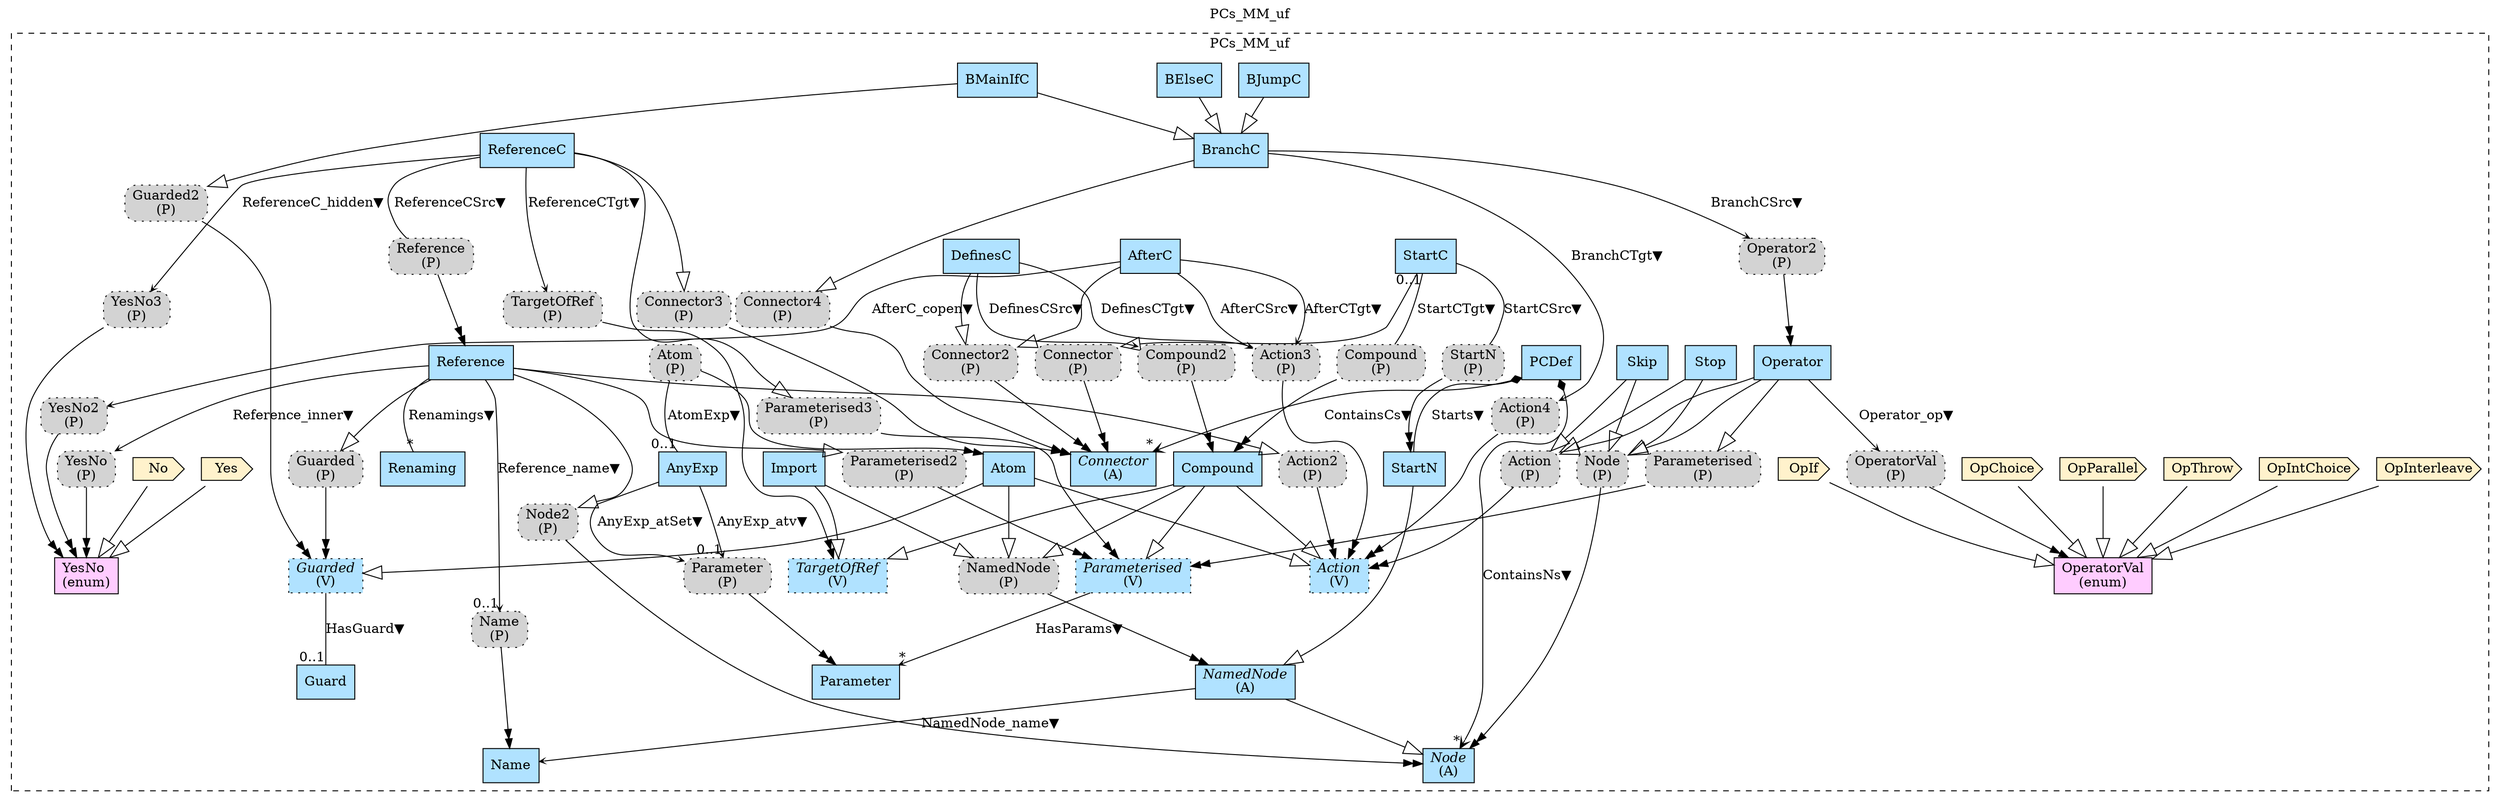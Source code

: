 digraph {graph[label=PCs_MM_uf,labelloc=tl,labelfontsize=12];
subgraph cluster_PCs_MM_uf{style=dashed;label=PCs_MM_uf;
"NamedNode"[shape=record,fillcolor=lightskyblue1,style = filled,label=<{<I>NamedNode</I><br/>(A)}>];
"Name"[shape=record,fillcolor=lightskyblue1,style = filled,label="Name"];
"Node"[shape=record,fillcolor=lightskyblue1,style = filled,label=<{<I>Node</I><br/>(A)}>];
"Connector"[shape=record,fillcolor=lightskyblue1,style = filled,label=<{<I>Connector</I><br/>(A)}>];
"PCDef"[shape=record,fillcolor=lightskyblue1,style = filled,label="PCDef"];
"StartN"[shape=record,fillcolor=lightskyblue1,style = filled,label="StartN"];
"PNamedNode"[shape=box,fillcolor=lightgray,style ="rounded,filled,dotted",label=<NamedNode<br/>(P)>];
"Import"[shape=record,fillcolor=lightskyblue1,style = filled,label="Import"];
"TargetOfRef"[shape=record,fillcolor=lightskyblue1,style ="filled,dotted",label=<{<I>TargetOfRef</I><br/>(V)}>];
"Atom"[shape=record,fillcolor=lightskyblue1,style = filled,label="Atom"];
"Compound"[shape=record,fillcolor=lightskyblue1,style = filled,label="Compound"];
"Action"[shape=record,fillcolor=lightskyblue1,style ="filled,dotted",label=<{<I>Action</I><br/>(V)}>];
"Parameterised"[shape=record,fillcolor=lightskyblue1,style ="filled,dotted",label=<{<I>Parameterised</I><br/>(V)}>];
"Parameter"[shape=record,fillcolor=lightskyblue1,style = filled,label="Parameter"];
"Guarded"[shape=record,fillcolor=lightskyblue1,style ="filled,dotted",label=<{<I>Guarded</I><br/>(V)}>];
"Guard"[shape=record,fillcolor=lightskyblue1,style = filled,label="Guard"];
"YesNo"[shape=record,fillcolor="#FFCCFF",style = filled,label="YesNo\l(enum)"];
"Yes"[shape=cds,fillcolor="#FFF2CC",style = filled,label="Yes"];
"No"[shape=cds,fillcolor="#FFF2CC",style = filled,label="No"];
"PAtom"[shape=box,fillcolor=lightgray,style ="rounded,filled,dotted",label=<Atom<br/>(P)>];
"AnyExp"[shape=record,fillcolor=lightskyblue1,style = filled,label="AnyExp"];
"PParameter"[shape=box,fillcolor=lightgray,style ="rounded,filled,dotted",label=<Parameter<br/>(P)>];
"PNode"[shape=box,fillcolor=lightgray,style ="rounded,filled,dotted",label=<Node<br/>(P)>];
"PParameterised"[shape=box,fillcolor=lightgray,style ="rounded,filled,dotted",label=<Parameterised<br/>(P)>];
"Stop"[shape=record,fillcolor=lightskyblue1,style = filled,label="Stop"];
"Skip"[shape=record,fillcolor=lightskyblue1,style = filled,label="Skip"];
"PAction"[shape=box,fillcolor=lightgray,style ="rounded,filled,dotted",label=<Action<br/>(P)>];
"Operator"[shape=record,fillcolor=lightskyblue1,style = filled,label="Operator"];
"POperatorVal"[shape=box,fillcolor=lightgray,style ="rounded,filled,dotted",label=<OperatorVal<br/>(P)>];
"OperatorVal"[shape=record,fillcolor="#FFCCFF",style = filled,label="OperatorVal\l(enum)"];
"OpChoice"[shape=cds,fillcolor="#FFF2CC",style = filled,label="OpChoice"];
"OpIntChoice"[shape=cds,fillcolor="#FFF2CC",style = filled,label="OpIntChoice"];
"OpParallel"[shape=cds,fillcolor="#FFF2CC",style = filled,label="OpParallel"];
"OpIf"[shape=cds,fillcolor="#FFF2CC",style = filled,label="OpIf"];
"OpInterleave"[shape=cds,fillcolor="#FFF2CC",style = filled,label="OpInterleave"];
"OpThrow"[shape=cds,fillcolor="#FFF2CC",style = filled,label="OpThrow"];
"PNode2"[shape=box,fillcolor=lightgray,style ="rounded,filled,dotted",label=<Node2<br/>(P)>];
"PParameterised2"[shape=box,fillcolor=lightgray,style ="rounded,filled,dotted",label=<Parameterised2<br/>(P)>];
"PAction2"[shape=box,fillcolor=lightgray,style ="rounded,filled,dotted",label=<Action2<br/>(P)>];
"PGuarded"[shape=box,fillcolor=lightgray,style ="rounded,filled,dotted",label=<Guarded<br/>(P)>];
"PName"[shape=box,fillcolor=lightgray,style ="rounded,filled,dotted",label=<Name<br/>(P)>];
"PYesNo"[shape=box,fillcolor=lightgray,style ="rounded,filled,dotted",label=<YesNo<br/>(P)>];
"Reference"[shape=record,fillcolor=lightskyblue1,style = filled,label="Reference"];
"Renaming"[shape=record,fillcolor=lightskyblue1,style = filled,label="Renaming"];
"PConnector"[shape=box,fillcolor=lightgray,style ="rounded,filled,dotted",label=<Connector<br/>(P)>];
"PStartN"[shape=box,fillcolor=lightgray,style ="rounded,filled,dotted",label=<StartN<br/>(P)>];
"StartC"[shape=record,fillcolor=lightskyblue1,style = filled,label="StartC"];
"PCompound"[shape=box,fillcolor=lightgray,style ="rounded,filled,dotted",label=<Compound<br/>(P)>];
"PConnector2"[shape=box,fillcolor=lightgray,style ="rounded,filled,dotted",label=<Connector2<br/>(P)>];
"PAction3"[shape=box,fillcolor=lightgray,style ="rounded,filled,dotted",label=<Action3<br/>(P)>];
"DefinesC"[shape=record,fillcolor=lightskyblue1,style = filled,label="DefinesC"];
"PCompound2"[shape=box,fillcolor=lightgray,style ="rounded,filled,dotted",label=<Compound2<br/>(P)>];
"AfterC"[shape=record,fillcolor=lightskyblue1,style = filled,label="AfterC"];
"PYesNo2"[shape=box,fillcolor=lightgray,style ="rounded,filled,dotted",label=<YesNo2<br/>(P)>];
"PConnector3"[shape=box,fillcolor=lightgray,style ="rounded,filled,dotted",label=<Connector3<br/>(P)>];
"PParameterised3"[shape=box,fillcolor=lightgray,style ="rounded,filled,dotted",label=<Parameterised3<br/>(P)>];
"PReference"[shape=box,fillcolor=lightgray,style ="rounded,filled,dotted",label=<Reference<br/>(P)>];
"PTargetOfRef"[shape=box,fillcolor=lightgray,style ="rounded,filled,dotted",label=<TargetOfRef<br/>(P)>];
"ReferenceC"[shape=record,fillcolor=lightskyblue1,style = filled,label="ReferenceC"];
"PYesNo3"[shape=box,fillcolor=lightgray,style ="rounded,filled,dotted",label=<YesNo3<br/>(P)>];
"BMainIfC"[shape=record,fillcolor=lightskyblue1,style = filled,label="BMainIfC"];
"PGuarded2"[shape=box,fillcolor=lightgray,style ="rounded,filled,dotted",label=<Guarded2<br/>(P)>];
"BElseC"[shape=record,fillcolor=lightskyblue1,style = filled,label="BElseC"];
"BJumpC"[shape=record,fillcolor=lightskyblue1,style = filled,label="BJumpC"];
"PConnector4"[shape=box,fillcolor=lightgray,style ="rounded,filled,dotted",label=<Connector4<br/>(P)>];
"POperator2"[shape=box,fillcolor=lightgray,style ="rounded,filled,dotted",label=<Operator2<br/>(P)>];
"BranchC"[shape=record,fillcolor=lightskyblue1,style = filled,label="BranchC"];
"PAction4"[shape=box,fillcolor=lightgray,style ="rounded,filled,dotted",label=<Action4<br/>(P)>];

"NamedNode"->"Node"[arrowhead=onormal,arrowsize=2.0];
"StartN"->"NamedNode"[arrowhead=onormal,arrowsize=2.0];
"NamedNode"->"Name"[label="NamedNode_name▼",arrowhead=vee,headlabel="",arrowsize=.5];
"PCDef"->"Node"[label="ContainsNs▼",arrowhead=vee,arrowtail=diamond,dir=both,headlabel="*"];
"PCDef"->"Connector"[label="ContainsCs▼",arrowhead=vee,arrowtail=diamond,dir=both,headlabel="*"];
"PCDef"->"StartN"[label="Starts▼",dir=none,taillabel="",headlabel=""];
"Import"->"PNamedNode"[arrowhead=onormal,arrowsize=2.0];
"Compound"->"PNamedNode"[arrowhead=onormal,arrowsize=2.0];
"Atom"->"PNamedNode"[arrowhead=onormal,arrowsize=2.0];
"Import"->"TargetOfRef"[arrowhead=onormal,arrowsize=2.0];
"Compound"->"TargetOfRef"[arrowhead=onormal,arrowsize=2.0];
"Compound"->"Parameterised"[arrowhead=onormal,arrowsize=2.0];
"Atom"->"Action"[arrowhead=onormal,arrowsize=2.0];
"Atom"->"Guarded"[arrowhead=onormal,arrowsize=2.0];
"Compound"->"Action"[arrowhead=onormal,arrowsize=2.0];
"Parameterised"->"Parameter"[label="HasParams▼",arrowhead=vee,headlabel="*",arrowsize=.5];
"Guarded"->"Guard"[label="HasGuard▼",dir=none,taillabel="",headlabel="0..1"];
"Yes"->"YesNo"[arrowhead=onormal,arrowsize=2.0];
"No"->"YesNo"[arrowhead=onormal,arrowsize=2.0];
"PAtom"->"AnyExp"[label="AtomExp▼",dir=none,taillabel="",headlabel="0..1"];
"AnyExp"->"PParameter"[label="AnyExp_atv▼",arrowhead=vee,headlabel="0..1",arrowsize=.5];
"AnyExp"->"PParameter"[label="AnyExp_atSet▼",arrowhead=vee,headlabel="",arrowsize=.5];
"Stop"->"PNode"[arrowhead=onormal,arrowsize=2.0];
"Skip"->"PNode"[arrowhead=onormal,arrowsize=2.0];
"Operator"->"PNode"[arrowhead=onormal,arrowsize=2.0];
"Operator"->"PParameterised"[arrowhead=onormal,arrowsize=2.0];
"Stop"->"PAction"[arrowhead=onormal,arrowsize=2.0];
"Skip"->"PAction"[arrowhead=onormal,arrowsize=2.0];
"Operator"->"PAction"[arrowhead=onormal,arrowsize=2.0];
"Operator"->"POperatorVal"[label="Operator_op▼",arrowhead=vee,headlabel="",arrowsize=.5];
"OpChoice"->"OperatorVal"[arrowhead=onormal,arrowsize=2.0];
"OpIntChoice"->"OperatorVal"[arrowhead=onormal,arrowsize=2.0];
"OpParallel"->"OperatorVal"[arrowhead=onormal,arrowsize=2.0];
"OpIf"->"OperatorVal"[arrowhead=onormal,arrowsize=2.0];
"OpInterleave"->"OperatorVal"[arrowhead=onormal,arrowsize=2.0];
"OpThrow"->"OperatorVal"[arrowhead=onormal,arrowsize=2.0];
"Reference"->"PNode2"[arrowhead=onormal,arrowsize=2.0];
"Reference"->"PParameterised2"[arrowhead=onormal,arrowsize=2.0];
"Reference"->"PAction2"[arrowhead=onormal,arrowsize=2.0];
"Reference"->"PGuarded"[arrowhead=onormal,arrowsize=2.0];
"Reference"->"PName"[label="Reference_name▼",arrowhead=vee,headlabel="0..1",arrowsize=.5];
"Reference"->"PYesNo"[label="Reference_inner▼",arrowhead=vee,headlabel="",arrowsize=.5];
"Reference"->"Renaming"[label="Renamings▼",dir=none,taillabel="",headlabel="*"];
"StartC"->"PConnector"[arrowhead=onormal,arrowsize=2.0];
"StartC"->"PStartN"[label="StartCSrc▼",dir=none,taillabel="",headlabel=""];
"StartC"->"PCompound"[label="StartCTgt▼",dir=none,taillabel="0..1",headlabel=""];
"AfterC"->"PConnector2"[arrowhead=onormal,arrowsize=2.0];
"DefinesC"->"PConnector2"[arrowhead=onormal,arrowsize=2.0];
"AfterC"->"PAction3"[label="AfterCSrc▼",arrowhead=vee,headlabel="",arrowsize=.5];
"AfterC"->"PAction3"[label="AfterCTgt▼",arrowhead=vee,headlabel="",arrowsize=.5];
"DefinesC"->"PAction3"[label="DefinesCTgt▼",arrowhead=vee,headlabel="",arrowsize=.5];
"DefinesC"->"PCompound2"[label="DefinesCSrc▼",arrowhead=vee,headlabel="",arrowsize=.5];
"AfterC"->"PYesNo2"[label="AfterC_copen▼",arrowhead=vee,headlabel="",arrowsize=.5];
"ReferenceC"->"PConnector3"[arrowhead=onormal,arrowsize=2.0];
"ReferenceC"->"PParameterised3"[arrowhead=onormal,arrowsize=2.0];
"ReferenceC"->"PReference"[label="ReferenceCSrc▼",dir=none,taillabel="",headlabel=""];
"ReferenceC"->"PTargetOfRef"[label="ReferenceCTgt▼",arrowhead=vee,headlabel="",arrowsize=.5];
"ReferenceC"->"PYesNo3"[label="ReferenceC_hidden▼",arrowhead=vee,headlabel="",arrowsize=.5];
"BMainIfC"->"BranchC"[arrowhead=onormal,arrowsize=2.0];
"BMainIfC"->"PGuarded2"[arrowhead=onormal,arrowsize=2.0];
"BElseC"->"BranchC"[arrowhead=onormal,arrowsize=2.0];
"BJumpC"->"BranchC"[arrowhead=onormal,arrowsize=2.0];
"BranchC"->"PConnector4"[arrowhead=onormal,arrowsize=2.0];
"BranchC"->"POperator2"[label="BranchCSrc▼",arrowhead=vee,headlabel="",arrowsize=.5];
"BranchC"->"PAction4"[label="BranchCTgt▼",arrowhead=vee,headlabel="",arrowsize=.5];

}
"PNamedNode"->"NamedNode"[arrowhead=normalnormal];
"PAtom"->"Atom"[arrowhead=normalnormal];
"PParameter"->"Parameter"[arrowhead=normalnormal];
"PNode"->"Node"[arrowhead=normalnormal];
"PParameterised"->"Parameterised"[arrowhead=normalnormal];
"PAction"->"Action"[arrowhead=normalnormal];
"POperatorVal"->"OperatorVal"[arrowhead=normalnormal];
"PNode2"->"Node"[arrowhead=normalnormal];
"PParameterised2"->"Parameterised"[arrowhead=normalnormal];
"PAction2"->"Action"[arrowhead=normalnormal];
"PName"->"Name"[arrowhead=normalnormal];
"PYesNo"->"YesNo"[arrowhead=normalnormal];
"PGuarded"->"Guarded"[arrowhead=normalnormal];
"PConnector"->"Connector"[arrowhead=normalnormal];
"PStartN"->"StartN"[arrowhead=normalnormal];
"PCompound"->"Compound"[arrowhead=normalnormal];
"PConnector2"->"Connector"[arrowhead=normalnormal];
"PAction3"->"Action"[arrowhead=normalnormal];
"PCompound2"->"Compound"[arrowhead=normalnormal];
"PYesNo2"->"YesNo"[arrowhead=normalnormal];
"PConnector3"->"Connector"[arrowhead=normalnormal];
"PParameterised3"->"Parameterised"[arrowhead=normalnormal];
"PTargetOfRef"->"TargetOfRef"[arrowhead=normalnormal];
"PReference"->"Reference"[arrowhead=normalnormal];
"PYesNo3"->"YesNo"[arrowhead=normalnormal];
"PConnector4"->"Connector"[arrowhead=normalnormal];
"POperator2"->"Operator"[arrowhead=normalnormal];
"PAction4"->"Action"[arrowhead=normalnormal];
"PGuarded2"->"Guarded"[arrowhead=normalnormal];
}